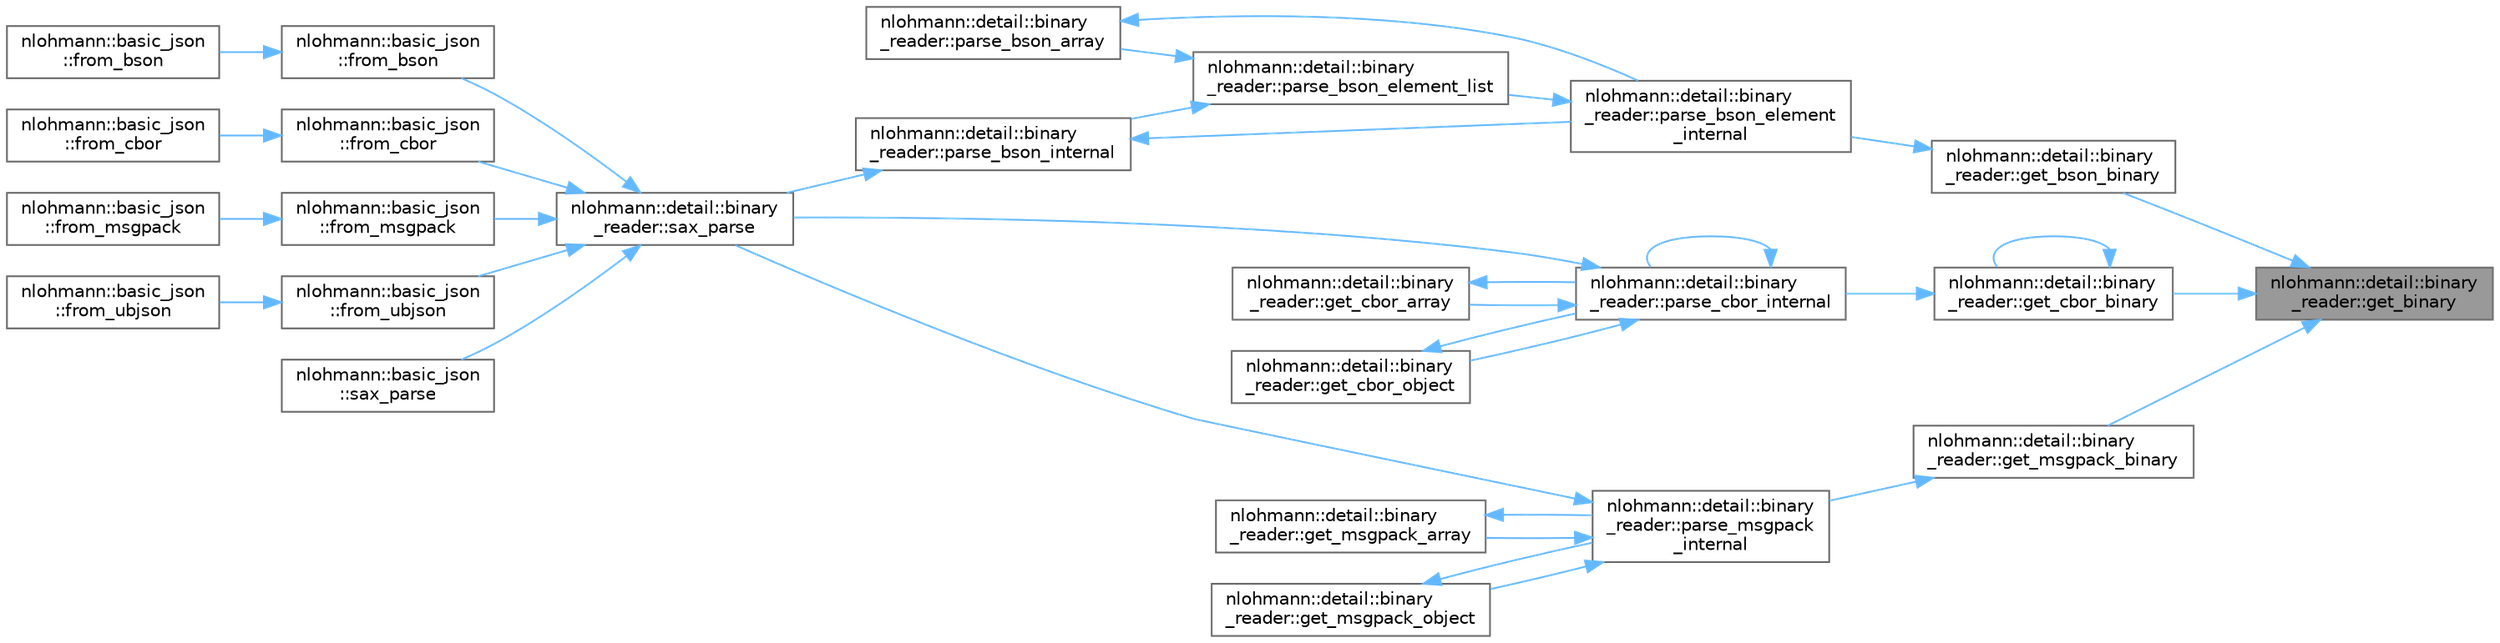 digraph "nlohmann::detail::binary_reader::get_binary"
{
 // LATEX_PDF_SIZE
  bgcolor="transparent";
  edge [fontname=Helvetica,fontsize=10,labelfontname=Helvetica,labelfontsize=10];
  node [fontname=Helvetica,fontsize=10,shape=box,height=0.2,width=0.4];
  rankdir="RL";
  Node1 [label="nlohmann::detail::binary\l_reader::get_binary",height=0.2,width=0.4,color="gray40", fillcolor="grey60", style="filled", fontcolor="black",tooltip="create a byte array by reading bytes from the input"];
  Node1 -> Node2 [dir="back",color="steelblue1",style="solid"];
  Node2 [label="nlohmann::detail::binary\l_reader::get_bson_binary",height=0.2,width=0.4,color="grey40", fillcolor="white", style="filled",URL="$a01995.html#a9940f56290b9278c58772eda2931e599",tooltip="Parses a byte array input of length len from the BSON input."];
  Node2 -> Node3 [dir="back",color="steelblue1",style="solid"];
  Node3 [label="nlohmann::detail::binary\l_reader::parse_bson_element\l_internal",height=0.2,width=0.4,color="grey40", fillcolor="white", style="filled",URL="$a01995.html#a23bde2450d7a5772bf5051e36ff560a4",tooltip="Read a BSON document element of the given element_type."];
  Node3 -> Node4 [dir="back",color="steelblue1",style="solid"];
  Node4 [label="nlohmann::detail::binary\l_reader::parse_bson_element_list",height=0.2,width=0.4,color="grey40", fillcolor="white", style="filled",URL="$a01995.html#a4e07b75ccb2579d0e738b894f0fd8cf8",tooltip="Read a BSON element list (as specified in the BSON-spec)"];
  Node4 -> Node5 [dir="back",color="steelblue1",style="solid"];
  Node5 [label="nlohmann::detail::binary\l_reader::parse_bson_array",height=0.2,width=0.4,color="grey40", fillcolor="white", style="filled",URL="$a01995.html#a23eb89a222e22533e9fd43e76722f44f",tooltip="Reads an array from the BSON input and passes it to the SAX-parser."];
  Node5 -> Node3 [dir="back",color="steelblue1",style="solid"];
  Node4 -> Node6 [dir="back",color="steelblue1",style="solid"];
  Node6 [label="nlohmann::detail::binary\l_reader::parse_bson_internal",height=0.2,width=0.4,color="grey40", fillcolor="white", style="filled",URL="$a01995.html#abf2051ba57d9ea9b378a2e7c14e22b34",tooltip="Reads in a BSON-object and passes it to the SAX-parser."];
  Node6 -> Node3 [dir="back",color="steelblue1",style="solid"];
  Node6 -> Node7 [dir="back",color="steelblue1",style="solid"];
  Node7 [label="nlohmann::detail::binary\l_reader::sax_parse",height=0.2,width=0.4,color="grey40", fillcolor="white", style="filled",URL="$a01995.html#ab4afd9ee276bbb15a0f898061aad94dd",tooltip=" "];
  Node7 -> Node8 [dir="back",color="steelblue1",style="solid"];
  Node8 [label="nlohmann::basic_json\l::from_bson",height=0.2,width=0.4,color="grey40", fillcolor="white", style="filled",URL="$a01659.html#a4e02793f2691aa29ab7cb69fddafbf5c",tooltip="Create a JSON value from an input in BSON format."];
  Node8 -> Node9 [dir="back",color="steelblue1",style="solid"];
  Node9 [label="nlohmann::basic_json\l::from_bson",height=0.2,width=0.4,color="grey40", fillcolor="white", style="filled",URL="$a01659.html#ae2612581e4788ddffc2f45d5e4cc04fc",tooltip=" "];
  Node7 -> Node10 [dir="back",color="steelblue1",style="solid"];
  Node10 [label="nlohmann::basic_json\l::from_cbor",height=0.2,width=0.4,color="grey40", fillcolor="white", style="filled",URL="$a01659.html#a44dd5635fb2da4710f6cd6e42b72773f",tooltip="create a JSON value from an input in CBOR format"];
  Node10 -> Node11 [dir="back",color="steelblue1",style="solid"];
  Node11 [label="nlohmann::basic_json\l::from_cbor",height=0.2,width=0.4,color="grey40", fillcolor="white", style="filled",URL="$a01659.html#a188755c8cda27e2afb03c016c14125d8",tooltip=" "];
  Node7 -> Node12 [dir="back",color="steelblue1",style="solid"];
  Node12 [label="nlohmann::basic_json\l::from_msgpack",height=0.2,width=0.4,color="grey40", fillcolor="white", style="filled",URL="$a01659.html#adbcab52fca1e25b3311ef14e71a57590",tooltip="create a JSON value from an input in MessagePack format"];
  Node12 -> Node13 [dir="back",color="steelblue1",style="solid"];
  Node13 [label="nlohmann::basic_json\l::from_msgpack",height=0.2,width=0.4,color="grey40", fillcolor="white", style="filled",URL="$a01659.html#a0d69d3102639759d5202a6f764760d23",tooltip=" "];
  Node7 -> Node14 [dir="back",color="steelblue1",style="solid"];
  Node14 [label="nlohmann::basic_json\l::from_ubjson",height=0.2,width=0.4,color="grey40", fillcolor="white", style="filled",URL="$a01659.html#aa81f62db69978b90ff701f05c72e03a7",tooltip="create a JSON value from an input in UBJSON format"];
  Node14 -> Node15 [dir="back",color="steelblue1",style="solid"];
  Node15 [label="nlohmann::basic_json\l::from_ubjson",height=0.2,width=0.4,color="grey40", fillcolor="white", style="filled",URL="$a01659.html#ab6eeda23c34cee79d8d72f1a8691a8de",tooltip=" "];
  Node7 -> Node16 [dir="back",color="steelblue1",style="solid"];
  Node16 [label="nlohmann::basic_json\l::sax_parse",height=0.2,width=0.4,color="grey40", fillcolor="white", style="filled",URL="$a01659.html#a12b382c6407da5543827ce4b24bb5008",tooltip="generate SAX events"];
  Node1 -> Node17 [dir="back",color="steelblue1",style="solid"];
  Node17 [label="nlohmann::detail::binary\l_reader::get_cbor_binary",height=0.2,width=0.4,color="grey40", fillcolor="white", style="filled",URL="$a01995.html#acb001d18095dc5bcf7336ae5122b8340",tooltip="reads a CBOR byte array"];
  Node17 -> Node17 [dir="back",color="steelblue1",style="solid"];
  Node17 -> Node18 [dir="back",color="steelblue1",style="solid"];
  Node18 [label="nlohmann::detail::binary\l_reader::parse_cbor_internal",height=0.2,width=0.4,color="grey40", fillcolor="white", style="filled",URL="$a01995.html#a4e4accd5a2a41bfb2f18a8a0fcc9421c",tooltip=" "];
  Node18 -> Node19 [dir="back",color="steelblue1",style="solid"];
  Node19 [label="nlohmann::detail::binary\l_reader::get_cbor_array",height=0.2,width=0.4,color="grey40", fillcolor="white", style="filled",URL="$a01995.html#a3750658328bf3ec3cf23f1626f9ec3af",tooltip=" "];
  Node19 -> Node18 [dir="back",color="steelblue1",style="solid"];
  Node18 -> Node20 [dir="back",color="steelblue1",style="solid"];
  Node20 [label="nlohmann::detail::binary\l_reader::get_cbor_object",height=0.2,width=0.4,color="grey40", fillcolor="white", style="filled",URL="$a01995.html#a47092a2195bf9cd3cdb4dda67cc404ed",tooltip=" "];
  Node20 -> Node18 [dir="back",color="steelblue1",style="solid"];
  Node18 -> Node18 [dir="back",color="steelblue1",style="solid"];
  Node18 -> Node7 [dir="back",color="steelblue1",style="solid"];
  Node1 -> Node21 [dir="back",color="steelblue1",style="solid"];
  Node21 [label="nlohmann::detail::binary\l_reader::get_msgpack_binary",height=0.2,width=0.4,color="grey40", fillcolor="white", style="filled",URL="$a01995.html#a389e550fd397a48121cb82d92bb7475a",tooltip="reads a MessagePack byte array"];
  Node21 -> Node22 [dir="back",color="steelblue1",style="solid"];
  Node22 [label="nlohmann::detail::binary\l_reader::parse_msgpack\l_internal",height=0.2,width=0.4,color="grey40", fillcolor="white", style="filled",URL="$a01995.html#ae020385ce9424271d61f85d3842c02cb",tooltip=" "];
  Node22 -> Node23 [dir="back",color="steelblue1",style="solid"];
  Node23 [label="nlohmann::detail::binary\l_reader::get_msgpack_array",height=0.2,width=0.4,color="grey40", fillcolor="white", style="filled",URL="$a01995.html#a0ce1d7066597952efb008aaf578b2bd6",tooltip=" "];
  Node23 -> Node22 [dir="back",color="steelblue1",style="solid"];
  Node22 -> Node24 [dir="back",color="steelblue1",style="solid"];
  Node24 [label="nlohmann::detail::binary\l_reader::get_msgpack_object",height=0.2,width=0.4,color="grey40", fillcolor="white", style="filled",URL="$a01995.html#a8bebd21ceef09b6b2562e87861832700",tooltip=" "];
  Node24 -> Node22 [dir="back",color="steelblue1",style="solid"];
  Node22 -> Node7 [dir="back",color="steelblue1",style="solid"];
}
